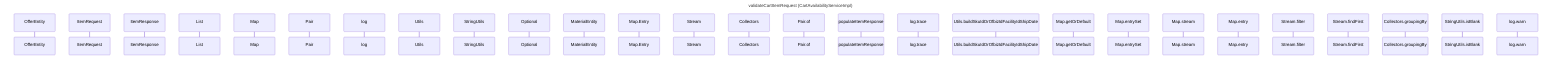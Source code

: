 ---
title: validateCartItemRequest (CartAvailabilityServiceImpl)
---

sequenceDiagram
    participant OfferEntity
    participant ItemRequest
    participant ItemResponse
    participant List
    participant Map
    participant Pair
    participant log
    participant Utils
    participant StringUtils
    participant Optional
    participant MaterialEntity
    participant Map.Entry
    participant Stream
    participant Collectors
    participant Pair.of
    participant populateItemResponse
    participant log.trace
    participant Utils.buildSkuIdOrOfbizIdFacilityIdShipDate
    participant Map.getOrDefault
    participant Map.entrySet
    participant Map.stream
    participant Map.entry
    participant Stream.filter
    participant Stream.findFirst
    participant Collectors.groupingBy
    participant StringUtils.isBlank
    participant populateItemResponse
    participant log.warn
    participant StringUtils.isBlank
    participant StringUtils.isBlank
    participant StringUtils.isBlank
    participant StringUtils.isBlank
    participant StringUtils.isBlank
    participant StringUtils.isBlank
    participant StringUtils.isBlank
    participant StringUtils.isBlank
    participant StringUtils.isBlank
    participant StringUtils.isBlank
    participant StringUtils.isBlank
    participant StringUtils.isBlank
    participant StringUtils.isBlank
    participant StringUtils.isBlank
    participant StringUtils.isBlank
    participant StringUtils.isBlank
    participant StringUtils.isBlank
    participant StringUtils.isBlank
    participant StringUtils.isBlank
    participant StringUtils.isBlank
    participant StringUtils.isBlank
    participant StringUtils.isBlank
    participant StringUtils.isBlank
    participant StringUtils.isBlank
    participant StringUtils.isBlank
    participant StringUtils.isBlank
    participant StringUtils.isBlank
    participant StringUtils.isBlank
    participant StringUtils.isBlank
    participant StringUtils.isBlank
    participant StringUtils.isBlank
    participant StringUtils.isBlank
    participant StringUtils.isBlank
    participant StringUtils.isBlank
    participant StringUtils.isBlank
    participant StringUtils.isBlank
    participant StringUtils.isBlank
    participant StringUtils.isBlank
    participant StringUtils.isBlank
    participant StringUtils.isBlank
    participant StringUtils.isBlank
    participant StringUtils.isBlank
    participant StringUtils.isBlank
    participant StringUtils.isBlank
    participant StringUtils.isBlank
    participant StringUtils.isBlank
    participant StringUtils.isBlank
    participant StringUtils.isBlank
    participant StringUtils.isBlank
    participant StringUtils.isBlank
    participant StringUtils.isBlank
    participant StringUtils.isBlank
    participant StringUtils.isBlank
    participant StringUtils.isBlank
    participant StringUtils.isBlank
    participant StringUtils.isBlank
    participant StringUtils.isBlank
    participant StringUtils.isBlank
    participant StringUtils.isBlank
    participant StringUtils.isBlank
    participant StringUtils.isBlank
    participant StringUtils.isBlank
    participant StringUtils.isBlank
    participant StringUtils.isBlank
    participant StringUtils.isBlank
    participant StringUtils.isBlank
    participant StringUtils.isBlank
    participant StringUtils.isBlank
    participant StringUtils.isBlank
    participant StringUtils.isBlank
    participant StringUtils.isBlank
    participant StringUtils.isBlank
    participant StringUtils.isBlank
    participant StringUtils.isBlank
    participant StringUtils.isBlank
    participant StringUtils.isBlank
    participant StringUtils.isBlank
    participant StringUtils.isBlank
    participant StringUtils.isBlank
    participant StringUtils.isBlank
    participant StringUtils.isBlank
    participant StringUtils.isBlank
    participant StringUtils.isBlank
    participant StringUtils.isBlank
    participant StringUtils.isBlank
    participant StringUtils.isBlank
    participant StringUtils.isBlank
    participant StringUtils.isBlank
    participant StringUtils.isBlank
    participant StringUtils.isBlank
    participant StringUtils.isBlank
    participant StringUtils.isBlank
    participant StringUtils.isBlank
    participant StringUtils.isBlank
    participant StringUtils.isBlank
    participant StringUtils.isBlank
    participant StringUtils.isBlank
    participant StringUtils.isBlank
    participant StringUtils.isBlank
    participant StringUtils.isBlank
    participant StringUtils.isBlank
    participant StringUtils.isBlank
    participant StringUtils.isBlank
    participant StringUtils.isBlank
    participant StringUtils.isBlank
    participant StringUtils.isBlank
    participant StringUtils.isBlank
    participant StringUtils.isBlank
    participant StringUtils.isBlank
    participant StringUtils.isBlank
    participant StringUtils.isBlank
    participant StringUtils.isBlank
    participant StringUtils.isBlank
    participant StringUtils.isBlank
    participant StringUtils.isBlank
    participant StringUtils.isBlank
    participant StringUtils.isBlank
    participant StringUtils.isBlank
    participant StringUtils.isBlank
    participant StringUtils.isBlank
    participant StringUtils.isBlank
    participant StringUtils.isBlank
    participant StringUtils.isBlank
    participant StringUtils.isBlank
    participant StringUtils.isBlank
    participant StringUtils.isBlank
    participant StringUtils.isBlank
    participant StringUtils.isBlank
    participant StringUtils.isBlank
    participant StringUtils.isBlank
    participant StringUtils.isBlank
    participant StringUtils.isBlank
    participant StringUtils.isBlank
    participant StringUtils.isBlank
    participant StringUtils.isBlank
    participant StringUtils.isBlank
    participant StringUtils.isBlank
    participant StringUtils.isBlank
    participant StringUtils.isBlank
    participant StringUtils.isBlank
    participant StringUtils.isBlank
    participant StringUtils.isBlank
    participant StringUtils.isBlank
    participant StringUtils.isBlank
    participant StringUtils.isBlank
    participant StringUtils.isBlank
    participant StringUtils.isBlank
    participant StringUtils.isBlank
    participant StringUtils.isBlank
    participant StringUtils.isBlank
    participant StringUtils.isBlank
    participant StringUtils.isBlank
    participant StringUtils.isBlank
    participant StringUtils.isBlank
    participant StringUtils.isBlank
    participant StringUtils.isBlank
    participant StringUtils.isBlank
    participant StringUtils.isBlank
    participant StringUtils.isBlank
    participant StringUtils.isBlank
    participant StringUtils.isBlank
    participant StringUtils.isBlank
    participant StringUtils.isBlank
    participant StringUtils.isBlank
    participant StringUtils.isBlank
    participant StringUtils.isBlank
    participant StringUtils.isBlank
    participant StringUtils.isBlank
    participant StringUtils.isBlank
    participant StringUtils.isBlank
    participant StringUtils.isBlank
    participant StringUtils.isBlank
    participant StringUtils.isBlank
    participant StringUtils.isBlank
    participant StringUtils.isBlank
    participant StringUtils.isBlank
    participant StringUtils.isBlank
    participant StringUtils.isBlank
    participant StringUtils.isBlank
    participant StringUtils.isBlank
    participant StringUtils.isBlank
    participant StringUtils.isBlank
    participant StringUtils.isBlank
    participant StringUtils.isBlank
    participant StringUtils.isBlank
    participant StringUtils.isBlank
    participant StringUtils.isBlank
    participant StringUtils.isBlank
    participant StringUtils.isBlank
    participant StringUtils.isBlank
    participant StringUtils.isBlank
    participant StringUtils.isBlank
    participant StringUtils.isBlank
    participant StringUtils.isBlank
    participant StringUtils.isBlank
    participant StringUtils.isBlank
    participant StringUtils.isBlank
    participant StringUtils.isBlank
    participant StringUtils.isBlank
    participant StringUtils.isBlank
    participant StringUtils.isBlank
    participant StringUtils.isBlank
    participant StringUtils.isBlank
    participant StringUtils.isBlank
    participant StringUtils.isBlank
    participant StringUtils.isBlank
    participant StringUtils.isBlank
    participant StringUtils.isBlank
    participant StringUtils.isBlank
    participant StringUtils.isBlank
    participant StringUtils.isBlank
    participant StringUtils.isBlank
    participant StringUtils.isBlank
    participant StringUtils.isBlank
    participant StringUtils.isBlank
    participant StringUtils.isBlank
    participant StringUtils.isBlank
    participant StringUtils.isBlank
    participant StringUtils.isBlank
    participant StringUtils.isBlank
    participant StringUtils.isBlank
    participant StringUtils.isBlank
    participant StringUtils.isBlank
    participant StringUtils.isBlank
    participant StringUtils.isBlank
    participant StringUtils.isBlank
    participant StringUtils.isBlank
    participant StringUtils.isBlank
    participant StringUtils.isBlank
    participant StringUtils.isBlank
    participant StringUtils.isBlank
    participant StringUtils.isBlank
    participant StringUtils.isBlank
    participant StringUtils.isBlank
    participant StringUtils.isBlank
    participant StringUtils.isBlank
    participant StringUtils.isBlank
    participant StringUtils.isBlank
    participant StringUtils.isBlank
    participant StringUtils.isBlank
    participant StringUtils.isBlank
    participant StringUtils.isBlank
    participant StringUtils.isBlank
    participant StringUtils.isBlank
    participant StringUtils.isBlank
    participant StringUtils.isBlank
    participant StringUtils.isBlank
    participant StringUtils.isBlank
    participant StringUtils.isBlank
    participant StringUtils.isBlank
    participant StringUtils.isBlank
    participant StringUtils.isBlank
    participant StringUtils.isBlank
    participant StringUtils.isBlank
    participant StringUtils.isBlank
    participant StringUtils.isBlank
    participant StringUtils.isBlank
    participant StringUtils.isBlank
    participant StringUtils.isBlank
    participant StringUtils.isBlank
    participant StringUtils.isBlank
    participant StringUtils.isBlank
    participant StringUtils.isBlank
    participant StringUtils.isBlank
    participant StringUtils.isBlank
    participant StringUtils.isBlank
    participant StringUtils.isBlank
    participant StringUtils.isBlank
    participant StringUtils.isBlank
    participant StringUtils.isBlank
    participant StringUtils.isBlank
    participant StringUtils.isBlank
    participant StringUtils.isBlank
    participant StringUtils.isBlank
    participant StringUtils.isBlank
    participant StringUtils.isBlank
    participant StringUtils.isBlank
    participant StringUtils.isBlank
    participant StringUtils.isBlank
    participant StringUtils.isBlank
    participant StringUtils.isBlank
    participant StringUtils.isBlank
    participant StringUtils.isBlank
    participant StringUtils.isBlank
    participant StringUtils.isBlank
    participant StringUtils.isBlank
    participant StringUtils.isBlank
    participant StringUtils.isBlank
    participant StringUtils.isBlank
    participant StringUtils.isBlank
    participant StringUtils.isBlank
    participant StringUtils.isBlank
    participant StringUtils.isBlank
    participant StringUtils.isBlank
    participant StringUtils.isBlank
    participant StringUtils.isBlank
    participant StringUtils.isBlank
    participant StringUtils.isBlank
    participant StringUtils.isBlank
    participant StringUtils.isBlank
    participant StringUtils.isBlank
    participant StringUtils.isBlank
    participant StringUtils.isBlank
    participant StringUtils.isBlank
    participant StringUtils.isBlank
    participant StringUtils.isBlank
    participant StringUtils.isBlank
    participant StringUtils.isBlank
    participant StringUtils.isBlank
    participant StringUtils.isBlank
    participant StringUtils.isBlank
    participant StringUtils.isBlank
    participant StringUtils.isBlank
    participant StringUtils.isBlank
    participant StringUtils.isBlank
    participant StringUtils.isBlank
    participant StringUtils.isBlank
    participant StringUtils.isBlank
    participant StringUtils.isBlank
    participant StringUtils.isBlank
    participant StringUtils.isBlank
    participant StringUtils.isBlank
    participant StringUtils.isBlank
    participant StringUtils.isBlank
    participant StringUtils.isBlank
    participant StringUtils.isBlank
    participant StringUtils.isBlank
    participant StringUtils.isBlank
    participant StringUtils.isBlank
    participant StringUtils.isBlank
    participant StringUtils.isBlank
    participant StringUtils.isBlank
    participant StringUtils.isBlank
    participant StringUtils.isBlank
    participant StringUtils.isBlank
    participant StringUtils.isBlank
    participant StringUtils.isBlank
    participant StringUtils.isBlank
    participant StringUtils.isBlank
    participant StringUtils.isBlank
    participant StringUtils.isBlank
    participant StringUtils.isBlank
    participant StringUtils.isBlank
    participant StringUtils.isBlank
    participant StringUtils.isBlank
    participant StringUtils.isBlank
    participant StringUtils.isBlank
    participant StringUtils.isBlank
    participant StringUtils.isBlank
    participant StringUtils.isBlank
    participant StringUtils.isBlank
    participant StringUtils.isBlank
    participant StringUtils.isBlank
    participant StringUtils.isBlank
    participant StringUtils.isBlank
    participant StringUtils.isBlank
    participant StringUtils.isBlank
    participant StringUtils.isBlank
    participant StringUtils.isBlank
    participant StringUtils.isBlank
    participant StringUtils.isBlank
    participant StringUtils.isBlank
    participant StringUtils.isBlank
    participant StringUtils.isBlank
    participant StringUtils.isBlank
    participant StringUtils.isBlank